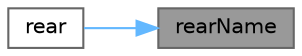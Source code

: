 digraph "rearName"
{
 // LATEX_PDF_SIZE
  bgcolor="transparent";
  edge [fontname=Helvetica,fontsize=10,labelfontname=Helvetica,labelfontsize=10];
  node [fontname=Helvetica,fontsize=10,shape=box,height=0.2,width=0.4];
  rankdir="RL";
  Node1 [id="Node000001",label="rearName",height=0.2,width=0.4,color="gray40", fillcolor="grey60", style="filled", fontcolor="black",tooltip=" "];
  Node1 -> Node2 [id="edge1_Node000001_Node000002",dir="back",color="steelblue1",style="solid",tooltip=" "];
  Node2 [id="Node000002",label="rear",height=0.2,width=0.4,color="grey40", fillcolor="white", style="filled",URL="$structFoam_1_1functionObjects_1_1forceCoeffs_1_1coeffDesc.html#a2cea4d9eca90db7b4dafea77efd38762",tooltip=" "];
}

